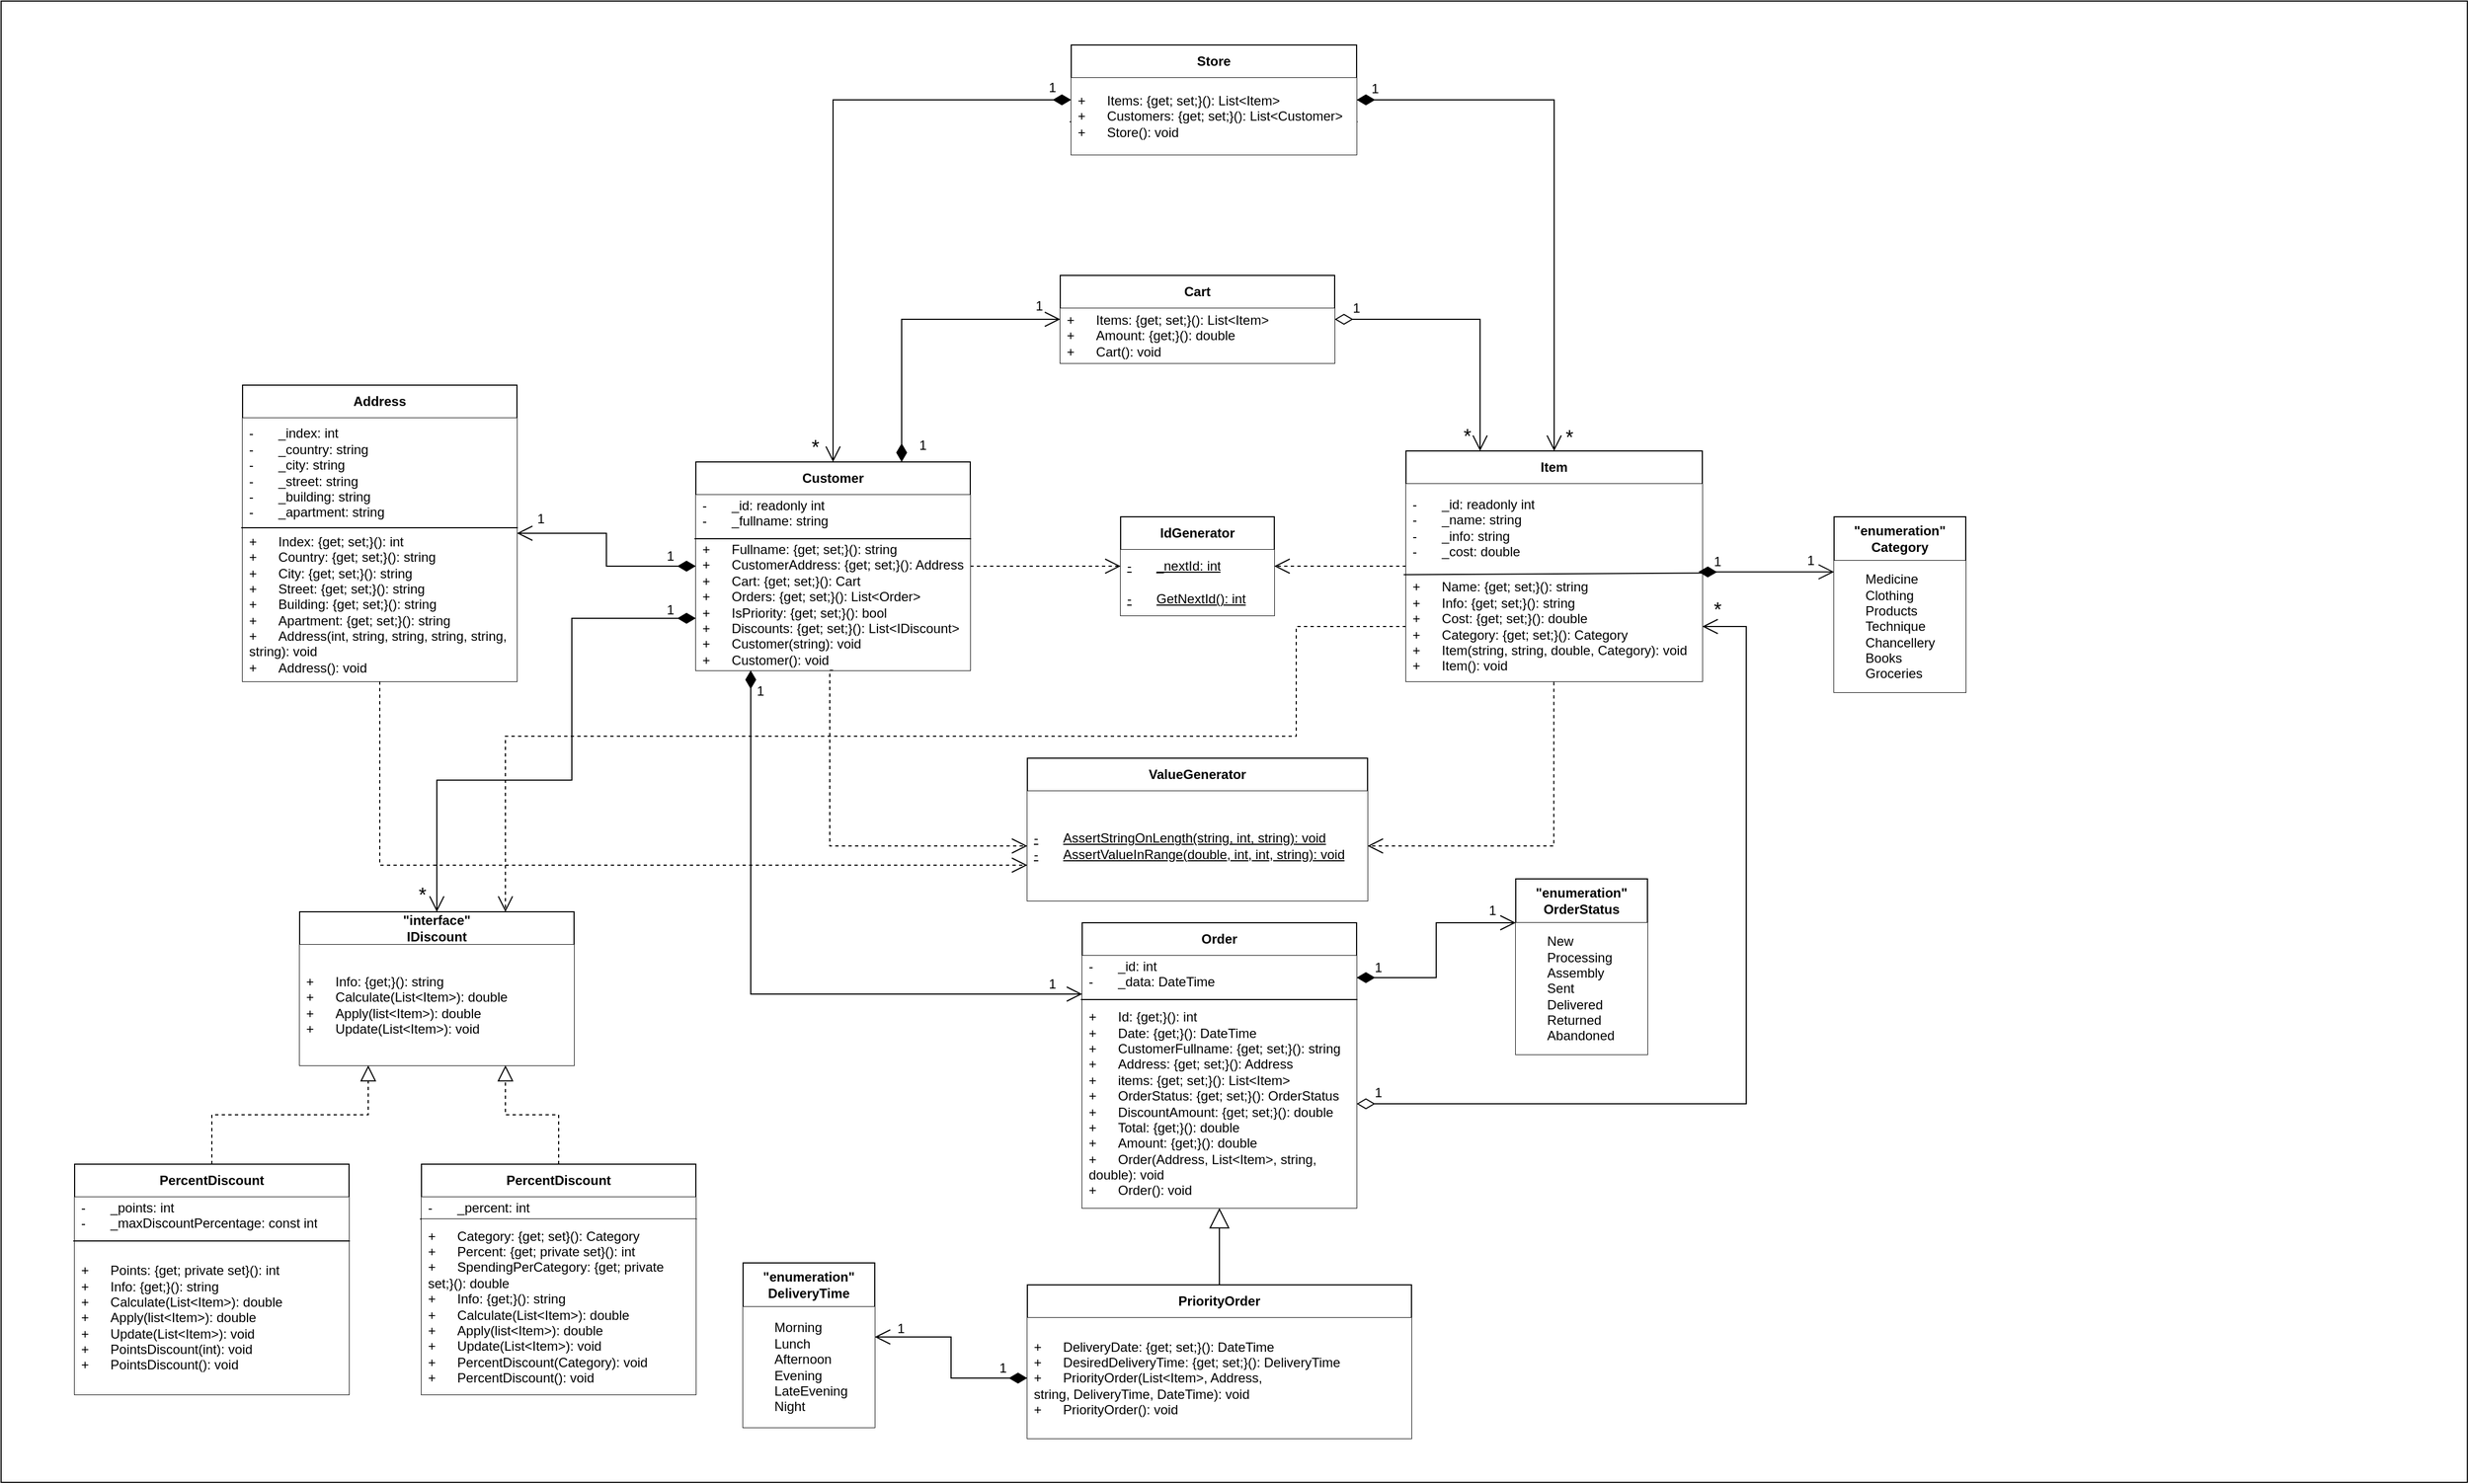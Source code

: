 <mxfile version="24.8.3">
  <diagram name="Страница — 1" id="o-_t8pJsE90R7URq08UV">
    <mxGraphModel dx="1877" dy="1699" grid="1" gridSize="10" guides="1" tooltips="1" connect="1" arrows="1" fold="1" page="1" pageScale="1" pageWidth="827" pageHeight="1169" math="0" shadow="0">
      <root>
        <mxCell id="0" />
        <mxCell id="1" parent="0" />
        <mxCell id="6YOJ4kojDpQFRinvcUPD-1" value="" style="rounded=0;whiteSpace=wrap;html=1;" parent="1" vertex="1">
          <mxGeometry x="-730" y="-290" width="2247" height="1350" as="geometry" />
        </mxCell>
        <mxCell id="3oPCn-MdB-oyABH3MXz9-6" value="&lt;span style=&quot;font-weight: 700;&quot;&gt;Item&lt;/span&gt;" style="swimlane;fontStyle=0;childLayout=stackLayout;horizontal=1;startSize=30;horizontalStack=0;resizeParent=1;resizeParentMax=0;resizeLast=0;collapsible=1;marginBottom=0;whiteSpace=wrap;html=1;" parent="1" vertex="1">
          <mxGeometry x="550" y="120" width="270" height="210" as="geometry">
            <mxRectangle x="510" y="190" width="70" height="30" as="alternateBounds" />
          </mxGeometry>
        </mxCell>
        <mxCell id="3oPCn-MdB-oyABH3MXz9-7" value="-&lt;span style=&quot;white-space: pre;&quot;&gt;&#x9;&lt;/span&gt;_id: readonly int&lt;div&gt;-&lt;span style=&quot;white-space: pre;&quot;&gt;&#x9;&lt;/span&gt;_name: string&lt;/div&gt;&lt;div&gt;-&lt;span style=&quot;white-space: pre;&quot;&gt;&#x9;&lt;/span&gt;_info: string&lt;/div&gt;&lt;div&gt;-&lt;span style=&quot;white-space: pre;&quot;&gt;&#x9;&lt;/span&gt;_cost: double&lt;/div&gt;" style="text;strokeColor=none;fillColor=#FFFFFF;align=left;verticalAlign=middle;spacingLeft=4;spacingRight=4;overflow=hidden;points=[[0,0.5],[1,0.5]];portConstraint=eastwest;rotatable=0;whiteSpace=wrap;html=1;" parent="3oPCn-MdB-oyABH3MXz9-6" vertex="1">
          <mxGeometry y="30" width="270" height="80" as="geometry" />
        </mxCell>
        <mxCell id="3oPCn-MdB-oyABH3MXz9-8" value="+&lt;span style=&quot;white-space: pre;&quot;&gt;&#x9;&lt;/span&gt;Name: {get; set;}(): string&lt;div&gt;+&lt;span style=&quot;white-space: pre;&quot;&gt;&#x9;&lt;/span&gt;Info: {get; set;}(): string&lt;br&gt;&lt;/div&gt;&lt;div&gt;+&lt;span style=&quot;white-space: pre;&quot;&gt;&#x9;&lt;/span&gt;Cost: {get; set;}(): double&lt;br&gt;&lt;/div&gt;&lt;div&gt;+&lt;span style=&quot;white-space: pre;&quot;&gt;&#x9;&lt;/span&gt;Category: {get; set;}(): Category&lt;/div&gt;&lt;div&gt;+&lt;span style=&quot;white-space: pre;&quot;&gt;&#x9;&lt;/span&gt;Item(string&lt;span style=&quot;background-color: initial;&quot;&gt;, string, double, Category): void&lt;/span&gt;&lt;/div&gt;&lt;div&gt;&lt;span style=&quot;background-color: initial;&quot;&gt;+&lt;span style=&quot;white-space: pre;&quot;&gt;&#x9;&lt;/span&gt;Item(): void&lt;/span&gt;&lt;/div&gt;" style="text;strokeColor=none;fillColor=#FFFFFF;align=left;verticalAlign=middle;spacingLeft=4;spacingRight=4;overflow=hidden;points=[[0,0.5],[1,0.5]];portConstraint=eastwest;rotatable=0;whiteSpace=wrap;html=1;" parent="3oPCn-MdB-oyABH3MXz9-6" vertex="1">
          <mxGeometry y="110" width="270" height="100" as="geometry" />
        </mxCell>
        <mxCell id="3oPCn-MdB-oyABH3MXz9-22" value="" style="endArrow=none;html=1;rounded=0;entryX=-0.008;entryY=0.028;entryDx=0;entryDy=0;entryPerimeter=0;exitX=1.002;exitY=0.012;exitDx=0;exitDy=0;exitPerimeter=0;" parent="3oPCn-MdB-oyABH3MXz9-6" source="3oPCn-MdB-oyABH3MXz9-8" target="3oPCn-MdB-oyABH3MXz9-8" edge="1">
          <mxGeometry width="50" height="50" relative="1" as="geometry">
            <mxPoint x="191" y="110" as="sourcePoint" />
            <mxPoint x="410" y="180" as="targetPoint" />
          </mxGeometry>
        </mxCell>
        <mxCell id="3oPCn-MdB-oyABH3MXz9-10" value="&lt;span style=&quot;font-weight: 700;&quot;&gt;Customer&lt;/span&gt;" style="swimlane;fontStyle=0;childLayout=stackLayout;horizontal=1;startSize=30;horizontalStack=0;resizeParent=1;resizeParentMax=0;resizeLast=0;collapsible=1;marginBottom=0;whiteSpace=wrap;html=1;" parent="1" vertex="1">
          <mxGeometry x="-97" y="130" width="250" height="190" as="geometry">
            <mxRectangle x="120" y="200" width="100" height="30" as="alternateBounds" />
          </mxGeometry>
        </mxCell>
        <mxCell id="3oPCn-MdB-oyABH3MXz9-11" value="-&lt;span style=&quot;white-space: pre;&quot;&gt;&#x9;&lt;/span&gt;_id: readonly int&lt;div&gt;-&lt;span style=&quot;white-space: pre;&quot;&gt;&#x9;&lt;/span&gt;_fullname: string&lt;/div&gt;&lt;div&gt;&lt;br&gt;&lt;/div&gt;" style="text;strokeColor=none;fillColor=#FFFFFF;align=left;verticalAlign=middle;spacingLeft=4;spacingRight=4;overflow=hidden;points=[[0,0.5],[1,0.5]];portConstraint=eastwest;rotatable=0;whiteSpace=wrap;html=1;" parent="3oPCn-MdB-oyABH3MXz9-10" vertex="1">
          <mxGeometry y="30" width="250" height="40" as="geometry" />
        </mxCell>
        <mxCell id="3oPCn-MdB-oyABH3MXz9-12" value="+&lt;span style=&quot;white-space: pre;&quot;&gt;&#x9;&lt;/span&gt;Fullname: {get; set;}(): string&lt;br&gt;&lt;div&gt;+&lt;span style=&quot;white-space: pre;&quot;&gt;&#x9;&lt;/span&gt;CustomerAddress: {get; set;}(): Address&lt;br&gt;&lt;/div&gt;&lt;div&gt;+&lt;span style=&quot;white-space: pre;&quot;&gt;&#x9;&lt;/span&gt;Cart: {get; set;}(): Cart&lt;br&gt;&lt;/div&gt;&lt;div&gt;+&lt;span style=&quot;white-space: pre;&quot;&gt;&#x9;&lt;/span&gt;Orders: {get; set;}(): List&amp;lt;Order&amp;gt;&lt;br&gt;&lt;/div&gt;&lt;div&gt;+&lt;span style=&quot;white-space: pre;&quot;&gt;&#x9;&lt;/span&gt;IsPriority: {get; set;}(): bool&lt;/div&gt;&lt;div&gt;+&lt;span style=&quot;white-space: pre;&quot;&gt;&#x9;&lt;/span&gt;Discounts: {get; set;}(): List&amp;lt;IDiscount&amp;gt;&lt;/div&gt;&lt;div&gt;+&lt;span style=&quot;white-space: pre;&quot;&gt;&#x9;&lt;/span&gt;&lt;span style=&quot;background-color: initial;&quot;&gt;Customer(string): void&lt;/span&gt;&lt;/div&gt;&lt;div&gt;&lt;span style=&quot;background-color: initial;&quot;&gt;+&lt;span style=&quot;white-space: pre;&quot;&gt;&#x9;&lt;/span&gt;&lt;/span&gt;&lt;span style=&quot;background-color: initial;&quot;&gt;Customer(): void&lt;/span&gt;&lt;/div&gt;" style="text;strokeColor=none;fillColor=#FFFFFF;align=left;verticalAlign=middle;spacingLeft=4;spacingRight=4;overflow=hidden;points=[[0,0.5],[1,0.5]];portConstraint=eastwest;rotatable=0;whiteSpace=wrap;html=1;" parent="3oPCn-MdB-oyABH3MXz9-10" vertex="1">
          <mxGeometry y="70" width="250" height="120" as="geometry" />
        </mxCell>
        <mxCell id="3oPCn-MdB-oyABH3MXz9-23" value="" style="endArrow=none;html=1;rounded=0;exitX=-0.005;exitY=1;exitDx=0;exitDy=0;exitPerimeter=0;entryX=1.003;entryY=1;entryDx=0;entryDy=0;entryPerimeter=0;" parent="3oPCn-MdB-oyABH3MXz9-10" source="3oPCn-MdB-oyABH3MXz9-11" target="3oPCn-MdB-oyABH3MXz9-11" edge="1">
          <mxGeometry width="50" height="50" relative="1" as="geometry">
            <mxPoint x="350" y="-20" as="sourcePoint" />
            <mxPoint x="400" y="-70" as="targetPoint" />
            <Array as="points" />
          </mxGeometry>
        </mxCell>
        <mxCell id="3oPCn-MdB-oyABH3MXz9-14" value="&lt;span style=&quot;font-weight: 700;&quot;&gt;IdGenerator&lt;/span&gt;" style="swimlane;fontStyle=0;childLayout=stackLayout;horizontal=1;startSize=30;horizontalStack=0;resizeParent=1;resizeParentMax=0;resizeLast=0;collapsible=1;marginBottom=0;whiteSpace=wrap;html=1;" parent="1" vertex="1">
          <mxGeometry x="290" y="180" width="140" height="90" as="geometry">
            <mxRectangle x="320" y="100" width="110" height="30" as="alternateBounds" />
          </mxGeometry>
        </mxCell>
        <mxCell id="3oPCn-MdB-oyABH3MXz9-15" value="&lt;u&gt;-&lt;span style=&quot;white-space: pre;&quot;&gt;&#x9;&lt;/span&gt;_nextId: int&lt;/u&gt;" style="text;strokeColor=none;fillColor=#FFFFFF;align=left;verticalAlign=middle;spacingLeft=4;spacingRight=4;overflow=hidden;points=[[0,0.5],[1,0.5]];portConstraint=eastwest;rotatable=0;whiteSpace=wrap;html=1;" parent="3oPCn-MdB-oyABH3MXz9-14" vertex="1">
          <mxGeometry y="30" width="140" height="30" as="geometry" />
        </mxCell>
        <mxCell id="3oPCn-MdB-oyABH3MXz9-16" value="&lt;u&gt;-&lt;span style=&quot;white-space: pre;&quot;&gt;&#x9;&lt;/span&gt;GetNextId(): int&lt;/u&gt;" style="text;strokeColor=none;fillColor=#FFFFFF;align=left;verticalAlign=middle;spacingLeft=4;spacingRight=4;overflow=hidden;points=[[0,0.5],[1,0.5]];portConstraint=eastwest;rotatable=0;whiteSpace=wrap;html=1;" parent="3oPCn-MdB-oyABH3MXz9-14" vertex="1">
          <mxGeometry y="60" width="140" height="30" as="geometry" />
        </mxCell>
        <mxCell id="3oPCn-MdB-oyABH3MXz9-18" value="&lt;span style=&quot;font-weight: 700;&quot;&gt;ValueGenerator&lt;/span&gt;" style="swimlane;fontStyle=0;childLayout=stackLayout;horizontal=1;startSize=30;horizontalStack=0;resizeParent=1;resizeParentMax=0;resizeLast=0;collapsible=1;marginBottom=0;whiteSpace=wrap;html=1;" parent="1" vertex="1">
          <mxGeometry x="205" y="400" width="310" height="130" as="geometry">
            <mxRectangle x="310" y="280" width="130" height="30" as="alternateBounds" />
          </mxGeometry>
        </mxCell>
        <mxCell id="3oPCn-MdB-oyABH3MXz9-19" value="&lt;u&gt;-&lt;span style=&quot;white-space: pre;&quot;&gt;&#x9;&lt;/span&gt;AssertStringOnLength(string, int, string): void&lt;/u&gt;&lt;div&gt;&lt;u&gt;-&lt;span style=&quot;white-space: pre;&quot;&gt;&#x9;&lt;/span&gt;&lt;span style=&quot;background-color: initial;&quot;&gt;AssertValueInRange(double, int, int, string): void&lt;/span&gt;&lt;/u&gt;&lt;/div&gt;" style="text;strokeColor=none;fillColor=#FFFFFF;align=left;verticalAlign=middle;spacingLeft=4;spacingRight=4;overflow=hidden;points=[[0,0.5],[1,0.5]];portConstraint=eastwest;rotatable=0;whiteSpace=wrap;html=1;" parent="3oPCn-MdB-oyABH3MXz9-18" vertex="1">
          <mxGeometry y="30" width="310" height="100" as="geometry" />
        </mxCell>
        <mxCell id="qxKyC7N6KKH4LjMp6xyQ-5" value="&lt;span style=&quot;font-weight: 700;&quot;&gt;Address&lt;/span&gt;" style="swimlane;fontStyle=0;childLayout=stackLayout;horizontal=1;startSize=30;horizontalStack=0;resizeParent=1;resizeParentMax=0;resizeLast=0;collapsible=1;marginBottom=0;whiteSpace=wrap;html=1;" parent="1" vertex="1">
          <mxGeometry x="-510" y="60" width="250" height="270" as="geometry">
            <mxRectangle x="120" y="200" width="100" height="30" as="alternateBounds" />
          </mxGeometry>
        </mxCell>
        <mxCell id="qxKyC7N6KKH4LjMp6xyQ-6" value="-&lt;span style=&quot;white-space: pre;&quot;&gt;&#x9;&lt;/span&gt;_index: int&lt;div&gt;-&lt;span style=&quot;white-space: pre;&quot;&gt;&#x9;&lt;/span&gt;_country: string&lt;/div&gt;&lt;div&gt;-&lt;span style=&quot;white-space: pre;&quot;&gt;&#x9;&lt;/span&gt;_city: string&lt;/div&gt;&lt;div&gt;&lt;div&gt;-&lt;span style=&quot;white-space: pre;&quot;&gt;&#x9;&lt;/span&gt;_street: string&lt;/div&gt;&lt;div&gt;-&lt;span style=&quot;white-space: pre;&quot;&gt;&#x9;&lt;/span&gt;_building: string&lt;/div&gt;&lt;/div&gt;&lt;div&gt;-&lt;span style=&quot;white-space: pre;&quot;&gt;&#x9;&lt;/span&gt;_apartment: string&lt;br&gt;&lt;/div&gt;" style="text;strokeColor=none;fillColor=#FFFFFF;align=left;verticalAlign=middle;spacingLeft=4;spacingRight=4;overflow=hidden;points=[[0,0.5],[1,0.5]];portConstraint=eastwest;rotatable=0;whiteSpace=wrap;html=1;" parent="qxKyC7N6KKH4LjMp6xyQ-5" vertex="1">
          <mxGeometry y="30" width="250" height="100" as="geometry" />
        </mxCell>
        <mxCell id="qxKyC7N6KKH4LjMp6xyQ-7" value="+&lt;span style=&quot;white-space: pre;&quot;&gt;&#x9;&lt;/span&gt;Index: {get; set;}(): int&lt;br&gt;&lt;div&gt;+&lt;span style=&quot;white-space: pre;&quot;&gt;&#x9;&lt;/span&gt;Country: {get; set;}(): string&lt;br&gt;&lt;/div&gt;&lt;div&gt;+&lt;span style=&quot;white-space: pre;&quot;&gt;&#x9;&lt;/span&gt;City: {get; set;}(): string&lt;br&gt;&lt;/div&gt;&lt;div&gt;+&lt;span style=&quot;white-space: pre;&quot;&gt;&#x9;&lt;/span&gt;Street: {get; set;}(): string&lt;br&gt;&lt;/div&gt;&lt;div&gt;+&lt;span style=&quot;white-space: pre;&quot;&gt;&#x9;&lt;/span&gt;Building: {get; set;}(): string&lt;br&gt;&lt;/div&gt;&lt;div&gt;+&lt;span style=&quot;white-space: pre;&quot;&gt;&#x9;&lt;/span&gt;Apartment: {get; set;}(): string&lt;br&gt;&lt;/div&gt;&lt;div&gt;+&lt;span style=&quot;white-space: pre;&quot;&gt;&#x9;&lt;/span&gt;&lt;span style=&quot;background-color: initial;&quot;&gt;Address(int, string, string, string, string, string): void&lt;/span&gt;&lt;/div&gt;&lt;div&gt;&lt;span style=&quot;background-color: initial;&quot;&gt;+&lt;span style=&quot;white-space: pre;&quot;&gt;&#x9;&lt;/span&gt;&lt;/span&gt;&lt;span style=&quot;background-color: initial;&quot;&gt;Address(): void&lt;/span&gt;&lt;/div&gt;" style="text;strokeColor=none;fillColor=#FFFFFF;align=left;verticalAlign=middle;spacingLeft=4;spacingRight=4;overflow=hidden;points=[[0,0.5],[1,0.5]];portConstraint=eastwest;rotatable=0;whiteSpace=wrap;html=1;" parent="qxKyC7N6KKH4LjMp6xyQ-5" vertex="1">
          <mxGeometry y="130" width="250" height="140" as="geometry" />
        </mxCell>
        <mxCell id="qxKyC7N6KKH4LjMp6xyQ-8" value="" style="endArrow=none;html=1;rounded=0;exitX=-0.005;exitY=1;exitDx=0;exitDy=0;exitPerimeter=0;entryX=1.003;entryY=1;entryDx=0;entryDy=0;entryPerimeter=0;" parent="qxKyC7N6KKH4LjMp6xyQ-5" source="qxKyC7N6KKH4LjMp6xyQ-6" target="qxKyC7N6KKH4LjMp6xyQ-6" edge="1">
          <mxGeometry width="50" height="50" relative="1" as="geometry">
            <mxPoint x="350" y="-20" as="sourcePoint" />
            <mxPoint x="400" y="-70" as="targetPoint" />
          </mxGeometry>
        </mxCell>
        <mxCell id="qxKyC7N6KKH4LjMp6xyQ-9" value="&lt;span style=&quot;font-weight: 700;&quot;&gt;Store&lt;/span&gt;" style="swimlane;fontStyle=0;childLayout=stackLayout;horizontal=1;startSize=30;horizontalStack=0;resizeParent=1;resizeParentMax=0;resizeLast=0;collapsible=1;marginBottom=0;whiteSpace=wrap;html=1;" parent="1" vertex="1">
          <mxGeometry x="245" y="-250" width="260" height="100" as="geometry">
            <mxRectangle x="120" y="200" width="100" height="30" as="alternateBounds" />
          </mxGeometry>
        </mxCell>
        <mxCell id="qxKyC7N6KKH4LjMp6xyQ-12" value="" style="endArrow=none;html=1;rounded=0;exitX=-0.005;exitY=1;exitDx=0;exitDy=0;exitPerimeter=0;entryX=1.003;entryY=1;entryDx=0;entryDy=0;entryPerimeter=0;" parent="qxKyC7N6KKH4LjMp6xyQ-9" edge="1">
          <mxGeometry width="50" height="50" relative="1" as="geometry">
            <mxPoint x="-1.3" y="70" as="sourcePoint" />
            <mxPoint x="260.78" y="70" as="targetPoint" />
          </mxGeometry>
        </mxCell>
        <mxCell id="qxKyC7N6KKH4LjMp6xyQ-11" value="+&lt;span style=&quot;white-space: pre;&quot;&gt;&#x9;&lt;/span&gt;Items: {get; set;}(): List&amp;lt;Item&amp;gt;&lt;br&gt;&lt;div&gt;+&lt;span style=&quot;white-space: pre;&quot;&gt;&#x9;&lt;/span&gt;Customers: {get; set;}(): List&amp;lt;Customer&amp;gt;&lt;/div&gt;&lt;div&gt;&lt;span style=&quot;background-color: initial;&quot;&gt;+&lt;span style=&quot;white-space: pre;&quot;&gt;&#x9;&lt;/span&gt;&lt;/span&gt;&lt;span style=&quot;background-color: initial;&quot;&gt;Store(): void&lt;/span&gt;&lt;/div&gt;" style="text;strokeColor=none;fillColor=#FFFFFF;align=left;verticalAlign=middle;spacingLeft=4;spacingRight=4;overflow=hidden;points=[[0,0.5],[1,0.5]];portConstraint=eastwest;rotatable=0;whiteSpace=wrap;html=1;" parent="qxKyC7N6KKH4LjMp6xyQ-9" vertex="1">
          <mxGeometry y="30" width="260" height="70" as="geometry" />
        </mxCell>
        <mxCell id="qxKyC7N6KKH4LjMp6xyQ-13" value="&quot;enumeration&quot;&lt;div&gt;Category&lt;/div&gt;" style="swimlane;whiteSpace=wrap;html=1;startSize=40;" parent="1" vertex="1">
          <mxGeometry x="940" y="180" width="120" height="160" as="geometry" />
        </mxCell>
        <mxCell id="qxKyC7N6KKH4LjMp6xyQ-14" value="&lt;div&gt;&lt;span style=&quot;white-space: pre;&quot;&gt;&#x9;&lt;/span&gt;Medicine&lt;/div&gt;&lt;div&gt;&lt;span style=&quot;white-space: pre;&quot;&gt;&#x9;&lt;/span&gt;Clothing&lt;/div&gt;&lt;div&gt;&lt;span style=&quot;white-space: pre;&quot;&gt;&#x9;&lt;/span&gt;Products&lt;/div&gt;&lt;div&gt;&lt;span style=&quot;white-space: pre;&quot;&gt;&#x9;&lt;/span&gt;Technique&lt;/div&gt;&lt;div&gt;&lt;span style=&quot;white-space: pre;&quot;&gt;&#x9;&lt;/span&gt;Chancellery&lt;/div&gt;&lt;div&gt;&lt;span style=&quot;white-space: pre;&quot;&gt;&#x9;&lt;/span&gt;Books&lt;/div&gt;&lt;div&gt;&lt;span style=&quot;white-space: pre;&quot;&gt;&#x9;&lt;/span&gt;Groceries&lt;/div&gt;" style="text;html=1;align=left;verticalAlign=middle;whiteSpace=wrap;rounded=0;fillColor=#FFFFFF;" parent="qxKyC7N6KKH4LjMp6xyQ-13" vertex="1">
          <mxGeometry y="40" width="120" height="120" as="geometry" />
        </mxCell>
        <mxCell id="qxKyC7N6KKH4LjMp6xyQ-15" value="" style="endArrow=open;html=1;endSize=12;startArrow=diamondThin;startSize=14;startFill=1;edgeStyle=orthogonalEdgeStyle;align=left;verticalAlign=bottom;rounded=0;exitX=0.987;exitY=1.002;exitDx=0;exitDy=0;exitPerimeter=0;" parent="1" edge="1">
          <mxGeometry x="-0.781" relative="1" as="geometry">
            <mxPoint x="816.49" y="230.16" as="sourcePoint" />
            <mxPoint x="940" y="230.2" as="targetPoint" />
            <Array as="points">
              <mxPoint x="820" y="230" />
              <mxPoint x="820" y="230" />
            </Array>
            <mxPoint as="offset" />
          </mxGeometry>
        </mxCell>
        <mxCell id="qxKyC7N6KKH4LjMp6xyQ-19" value="" style="endArrow=open;html=1;endSize=12;startArrow=diamondThin;startSize=14;startFill=1;edgeStyle=orthogonalEdgeStyle;align=left;verticalAlign=bottom;rounded=0;entryX=1;entryY=0.5;entryDx=0;entryDy=0;exitX=0;exitY=0.5;exitDx=0;exitDy=0;" parent="1" source="3oPCn-MdB-oyABH3MXz9-10" target="qxKyC7N6KKH4LjMp6xyQ-5" edge="1">
          <mxGeometry x="-0.789" relative="1" as="geometry">
            <mxPoint x="-60" y="250" as="sourcePoint" />
            <mxPoint x="-110" y="320" as="targetPoint" />
            <mxPoint as="offset" />
          </mxGeometry>
        </mxCell>
        <mxCell id="qxKyC7N6KKH4LjMp6xyQ-20" value="" style="endArrow=open;html=1;endSize=12;startArrow=diamondThin;startSize=14;startFill=1;edgeStyle=orthogonalEdgeStyle;align=left;verticalAlign=bottom;rounded=0;entryX=0.5;entryY=0;entryDx=0;entryDy=0;exitX=1;exitY=0.5;exitDx=0;exitDy=0;" parent="1" source="qxKyC7N6KKH4LjMp6xyQ-9" target="3oPCn-MdB-oyABH3MXz9-6" edge="1">
          <mxGeometry x="-0.887" relative="1" as="geometry">
            <mxPoint x="330" y="120" as="sourcePoint" />
            <mxPoint x="490" y="120" as="targetPoint" />
            <mxPoint as="offset" />
          </mxGeometry>
        </mxCell>
        <mxCell id="qxKyC7N6KKH4LjMp6xyQ-21" value="" style="endArrow=open;html=1;endSize=12;startArrow=diamondThin;startSize=14;startFill=1;edgeStyle=orthogonalEdgeStyle;align=left;verticalAlign=bottom;rounded=0;exitX=0;exitY=0.5;exitDx=0;exitDy=0;entryX=0.5;entryY=0;entryDx=0;entryDy=0;" parent="1" source="qxKyC7N6KKH4LjMp6xyQ-9" target="3oPCn-MdB-oyABH3MXz9-10" edge="1">
          <mxGeometry x="-0.865" relative="1" as="geometry">
            <mxPoint x="330" y="120" as="sourcePoint" />
            <mxPoint x="490" y="120" as="targetPoint" />
            <mxPoint as="offset" />
          </mxGeometry>
        </mxCell>
        <mxCell id="sCDpq5XGALguKgtpFbH_-1" value="&lt;span style=&quot;font-weight: 700;&quot;&gt;Cart&lt;/span&gt;" style="swimlane;fontStyle=0;childLayout=stackLayout;horizontal=1;startSize=30;horizontalStack=0;resizeParent=1;resizeParentMax=0;resizeLast=0;collapsible=1;marginBottom=0;whiteSpace=wrap;html=1;" parent="1" vertex="1">
          <mxGeometry x="235" y="-40" width="250" height="80" as="geometry">
            <mxRectangle x="120" y="200" width="100" height="30" as="alternateBounds" />
          </mxGeometry>
        </mxCell>
        <mxCell id="sCDpq5XGALguKgtpFbH_-3" value="+&lt;span style=&quot;white-space: pre;&quot;&gt;&#x9;&lt;/span&gt;Items: {get; set;}(): List&amp;lt;Item&amp;gt;&lt;br&gt;&lt;div&gt;+&lt;span style=&quot;white-space: pre;&quot;&gt;&#x9;&lt;/span&gt;Amount: {get;}(): double&lt;/div&gt;&lt;div&gt;&lt;span style=&quot;background-color: initial;&quot;&gt;+&lt;span style=&quot;white-space: pre;&quot;&gt;&#x9;&lt;/span&gt;&lt;/span&gt;&lt;span style=&quot;background-color: initial;&quot;&gt;Cart(): void&lt;/span&gt;&lt;/div&gt;" style="text;strokeColor=none;fillColor=#FFFFFF;align=left;verticalAlign=middle;spacingLeft=4;spacingRight=4;overflow=hidden;points=[[0,0.5],[1,0.5]];portConstraint=eastwest;rotatable=0;whiteSpace=wrap;html=1;" parent="sCDpq5XGALguKgtpFbH_-1" vertex="1">
          <mxGeometry y="30" width="250" height="50" as="geometry" />
        </mxCell>
        <mxCell id="sCDpq5XGALguKgtpFbH_-5" value="&lt;span style=&quot;font-weight: 700;&quot;&gt;Order&lt;/span&gt;" style="swimlane;fontStyle=0;childLayout=stackLayout;horizontal=1;startSize=30;horizontalStack=0;resizeParent=1;resizeParentMax=0;resizeLast=0;collapsible=1;marginBottom=0;whiteSpace=wrap;html=1;" parent="1" vertex="1">
          <mxGeometry x="255" y="550" width="250" height="260" as="geometry">
            <mxRectangle x="120" y="200" width="100" height="30" as="alternateBounds" />
          </mxGeometry>
        </mxCell>
        <mxCell id="sCDpq5XGALguKgtpFbH_-6" value="-&lt;span style=&quot;white-space: pre;&quot;&gt;&#x9;&lt;/span&gt;_id: int&lt;div&gt;-&lt;span style=&quot;white-space: pre;&quot;&gt;&#x9;&lt;/span&gt;_data: DateTime&lt;/div&gt;&lt;div&gt;&lt;div&gt;&lt;br&gt;&lt;/div&gt;&lt;/div&gt;" style="text;strokeColor=none;fillColor=#FFFFFF;align=left;verticalAlign=middle;spacingLeft=4;spacingRight=4;overflow=hidden;points=[[0,0.5],[1,0.5]];portConstraint=eastwest;rotatable=0;whiteSpace=wrap;html=1;" parent="sCDpq5XGALguKgtpFbH_-5" vertex="1">
          <mxGeometry y="30" width="250" height="40" as="geometry" />
        </mxCell>
        <mxCell id="sCDpq5XGALguKgtpFbH_-7" value="+&lt;span style=&quot;white-space: pre;&quot;&gt;&#x9;&lt;/span&gt;Id: {get;}(): int&lt;br&gt;&lt;div&gt;+&lt;span style=&quot;white-space: pre;&quot;&gt;&#x9;&lt;/span&gt;Date: {get;}(): DateTime&lt;br&gt;&lt;/div&gt;&lt;div&gt;+&lt;span style=&quot;white-space: pre;&quot;&gt;&#x9;&lt;/span&gt;CustomerFullname: {get; set;}(): string&lt;br&gt;&lt;/div&gt;&lt;div&gt;+&lt;span style=&quot;white-space: pre;&quot;&gt;&#x9;&lt;/span&gt;Address: {get; set;}(): Address&lt;br&gt;&lt;/div&gt;&lt;div&gt;+&lt;span style=&quot;white-space: pre;&quot;&gt;&#x9;&lt;/span&gt;items: {get; set;}(): List&amp;lt;Item&amp;gt;&lt;br&gt;&lt;/div&gt;&lt;div&gt;+&lt;span style=&quot;white-space: pre;&quot;&gt;&#x9;&lt;/span&gt;OrderStatus: {get; set;}(): OrderStatus&lt;br&gt;&lt;/div&gt;&lt;div&gt;+&lt;span style=&quot;white-space: pre;&quot;&gt;&#x9;&lt;/span&gt;DiscountAmount: {get; set;}(): double&lt;/div&gt;&lt;div&gt;+&lt;span style=&quot;white-space: pre;&quot;&gt;&#x9;&lt;/span&gt;Total: {get;}(): double&lt;/div&gt;&lt;div&gt;+&lt;span style=&quot;white-space: pre;&quot;&gt;&#x9;&lt;/span&gt;Amount: {get;}(): double&lt;br&gt;&lt;/div&gt;&lt;div&gt;+&lt;span style=&quot;white-space: pre;&quot;&gt;&#x9;&lt;/span&gt;&lt;span style=&quot;background-color: initial;&quot;&gt;Order(Address, List&amp;lt;Item&amp;gt;, string, double): void&lt;/span&gt;&lt;/div&gt;&lt;div&gt;&lt;span style=&quot;background-color: initial;&quot;&gt;+&lt;span style=&quot;white-space: pre;&quot;&gt;&#x9;&lt;/span&gt;&lt;/span&gt;&lt;span style=&quot;background-color: initial;&quot;&gt;Order(): void&lt;/span&gt;&lt;/div&gt;" style="text;strokeColor=none;fillColor=#FFFFFF;align=left;verticalAlign=middle;spacingLeft=4;spacingRight=4;overflow=hidden;points=[[0,0.5],[1,0.5]];portConstraint=eastwest;rotatable=0;whiteSpace=wrap;html=1;" parent="sCDpq5XGALguKgtpFbH_-5" vertex="1">
          <mxGeometry y="70" width="250" height="190" as="geometry" />
        </mxCell>
        <mxCell id="sCDpq5XGALguKgtpFbH_-8" value="" style="endArrow=none;html=1;rounded=0;exitX=-0.005;exitY=1;exitDx=0;exitDy=0;exitPerimeter=0;entryX=1.003;entryY=1;entryDx=0;entryDy=0;entryPerimeter=0;" parent="sCDpq5XGALguKgtpFbH_-5" source="sCDpq5XGALguKgtpFbH_-6" target="sCDpq5XGALguKgtpFbH_-6" edge="1">
          <mxGeometry width="50" height="50" relative="1" as="geometry">
            <mxPoint x="350" y="-20" as="sourcePoint" />
            <mxPoint x="400" y="-70" as="targetPoint" />
          </mxGeometry>
        </mxCell>
        <mxCell id="sCDpq5XGALguKgtpFbH_-13" value="&quot;enumeration&quot;&lt;div&gt;OrderStatus&lt;/div&gt;" style="swimlane;whiteSpace=wrap;html=1;startSize=40;" parent="1" vertex="1">
          <mxGeometry x="650" y="510" width="120" height="160" as="geometry" />
        </mxCell>
        <mxCell id="sCDpq5XGALguKgtpFbH_-14" value="&lt;div&gt;&lt;span style=&quot;white-space: pre;&quot;&gt;&#x9;&lt;/span&gt;New&lt;/div&gt;&lt;div&gt;&lt;span style=&quot;white-space: pre;&quot;&gt;&#x9;&lt;/span&gt;Processing&lt;/div&gt;&lt;div&gt;&lt;span style=&quot;white-space: pre;&quot;&gt;&#x9;&lt;/span&gt;Assembly&lt;/div&gt;&lt;div&gt;&lt;span style=&quot;white-space: pre;&quot;&gt;&#x9;&lt;/span&gt;Sent&lt;/div&gt;&lt;div&gt;&lt;span style=&quot;white-space: pre;&quot;&gt;&#x9;&lt;/span&gt;Delivered&lt;/div&gt;&lt;div&gt;&lt;span style=&quot;white-space: pre;&quot;&gt;&#x9;&lt;/span&gt;Returned&lt;/div&gt;&lt;div&gt;&lt;span style=&quot;white-space: pre;&quot;&gt;&#x9;&lt;/span&gt;Abandoned&lt;/div&gt;" style="text;html=1;align=left;verticalAlign=middle;whiteSpace=wrap;rounded=0;fillColor=#FFFFFF;" parent="sCDpq5XGALguKgtpFbH_-13" vertex="1">
          <mxGeometry y="40" width="120" height="120" as="geometry" />
        </mxCell>
        <mxCell id="sCDpq5XGALguKgtpFbH_-15" value="" style="endArrow=open;html=1;endSize=12;startArrow=diamondThin;startSize=14;startFill=1;edgeStyle=orthogonalEdgeStyle;align=left;verticalAlign=bottom;rounded=0;entryX=0;entryY=0.25;entryDx=0;entryDy=0;exitX=1;exitY=0.5;exitDx=0;exitDy=0;" parent="1" source="sCDpq5XGALguKgtpFbH_-6" target="sCDpq5XGALguKgtpFbH_-13" edge="1">
          <mxGeometry x="-1" y="3" relative="1" as="geometry">
            <mxPoint x="-230" y="470" as="sourcePoint" />
            <mxPoint x="30" y="440" as="targetPoint" />
          </mxGeometry>
        </mxCell>
        <mxCell id="sCDpq5XGALguKgtpFbH_-16" value="" style="endArrow=open;html=1;endSize=12;startArrow=diamondThin;startSize=14;startFill=0;edgeStyle=orthogonalEdgeStyle;align=left;verticalAlign=bottom;rounded=0;entryX=1;entryY=0.5;entryDx=0;entryDy=0;exitX=1;exitY=0.5;exitDx=0;exitDy=0;" parent="1" source="sCDpq5XGALguKgtpFbH_-7" target="3oPCn-MdB-oyABH3MXz9-8" edge="1">
          <mxGeometry x="-1" y="3" relative="1" as="geometry">
            <mxPoint x="340" y="440" as="sourcePoint" />
            <mxPoint x="500" y="440" as="targetPoint" />
            <Array as="points">
              <mxPoint x="860" y="715" />
              <mxPoint x="860" y="280" />
            </Array>
          </mxGeometry>
        </mxCell>
        <mxCell id="sCDpq5XGALguKgtpFbH_-17" value="" style="endArrow=open;html=1;endSize=12;startArrow=diamondThin;startSize=14;startFill=1;edgeStyle=orthogonalEdgeStyle;align=left;verticalAlign=bottom;rounded=0;entryX=0;entryY=0.5;entryDx=0;entryDy=0;exitX=0.75;exitY=0;exitDx=0;exitDy=0;" parent="1" source="3oPCn-MdB-oyABH3MXz9-10" target="sCDpq5XGALguKgtpFbH_-1" edge="1">
          <mxGeometry x="-0.854" y="-3" relative="1" as="geometry">
            <mxPoint x="110" y="140" as="sourcePoint" />
            <mxPoint x="270" y="140" as="targetPoint" />
            <mxPoint as="offset" />
          </mxGeometry>
        </mxCell>
        <mxCell id="sCDpq5XGALguKgtpFbH_-18" value="" style="endArrow=open;html=1;endSize=12;startArrow=diamondThin;startSize=14;startFill=1;edgeStyle=orthogonalEdgeStyle;align=left;verticalAlign=bottom;rounded=0;exitX=0.2;exitY=1;exitDx=0;exitDy=0;exitPerimeter=0;entryX=0;entryY=0.25;entryDx=0;entryDy=0;" parent="1" source="3oPCn-MdB-oyABH3MXz9-12" target="sCDpq5XGALguKgtpFbH_-5" edge="1">
          <mxGeometry x="-0.927" y="10" relative="1" as="geometry">
            <mxPoint x="110" y="540" as="sourcePoint" />
            <mxPoint x="270" y="540" as="targetPoint" />
            <mxPoint as="offset" />
          </mxGeometry>
        </mxCell>
        <mxCell id="sCDpq5XGALguKgtpFbH_-19" value="" style="endArrow=open;html=1;endSize=12;startArrow=diamondThin;startSize=14;startFill=0;edgeStyle=orthogonalEdgeStyle;align=left;verticalAlign=bottom;rounded=0;exitX=1;exitY=0.5;exitDx=0;exitDy=0;entryX=0.25;entryY=0;entryDx=0;entryDy=0;" parent="1" source="sCDpq5XGALguKgtpFbH_-1" target="3oPCn-MdB-oyABH3MXz9-6" edge="1">
          <mxGeometry x="-1" y="3" relative="1" as="geometry">
            <mxPoint x="460" y="140" as="sourcePoint" />
            <mxPoint x="620" y="120" as="targetPoint" />
          </mxGeometry>
        </mxCell>
        <mxCell id="U4lXwwO2Gz3asMM8r3gg-1" value="" style="endArrow=open;endSize=12;dashed=1;html=1;rounded=0;exitX=0;exitY=0.5;exitDx=0;exitDy=0;entryX=1;entryY=0.5;entryDx=0;entryDy=0;" parent="1" source="3oPCn-MdB-oyABH3MXz9-6" target="3oPCn-MdB-oyABH3MXz9-15" edge="1">
          <mxGeometry width="160" relative="1" as="geometry">
            <mxPoint x="340" y="250" as="sourcePoint" />
            <mxPoint x="500" y="250" as="targetPoint" />
          </mxGeometry>
        </mxCell>
        <mxCell id="U4lXwwO2Gz3asMM8r3gg-2" value="" style="endArrow=open;endSize=12;dashed=1;html=1;rounded=0;entryX=0;entryY=0.5;entryDx=0;entryDy=0;exitX=1;exitY=0.5;exitDx=0;exitDy=0;" parent="1" source="3oPCn-MdB-oyABH3MXz9-10" target="3oPCn-MdB-oyABH3MXz9-15" edge="1">
          <mxGeometry width="160" relative="1" as="geometry">
            <mxPoint x="340" y="250" as="sourcePoint" />
            <mxPoint x="500" y="250" as="targetPoint" />
          </mxGeometry>
        </mxCell>
        <mxCell id="3oPCn-MdB-oyABH3MXz9-38" value="" style="endArrow=open;endSize=12;dashed=1;html=1;rounded=0;entryX=1;entryY=0.5;entryDx=0;entryDy=0;exitX=0.499;exitY=1.006;exitDx=0;exitDy=0;edgeStyle=orthogonalEdgeStyle;exitPerimeter=0;" parent="1" source="3oPCn-MdB-oyABH3MXz9-8" target="3oPCn-MdB-oyABH3MXz9-19" edge="1">
          <mxGeometry width="160" relative="1" as="geometry">
            <mxPoint x="340" y="270" as="sourcePoint" />
            <mxPoint x="500" y="270" as="targetPoint" />
          </mxGeometry>
        </mxCell>
        <mxCell id="3oPCn-MdB-oyABH3MXz9-37" value="" style="endArrow=open;endSize=12;dashed=1;html=1;rounded=0;exitX=0.5;exitY=1;exitDx=0;exitDy=0;edgeStyle=orthogonalEdgeStyle;entryX=0;entryY=0.5;entryDx=0;entryDy=0;" parent="1" source="3oPCn-MdB-oyABH3MXz9-10" target="3oPCn-MdB-oyABH3MXz9-19" edge="1">
          <mxGeometry width="160" relative="1" as="geometry">
            <mxPoint x="340" y="270" as="sourcePoint" />
            <mxPoint x="180" y="480" as="targetPoint" />
            <Array as="points">
              <mxPoint x="25" y="480" />
            </Array>
          </mxGeometry>
        </mxCell>
        <mxCell id="BVP456oVYyBE01FL_EXc-2" value="&lt;div&gt;&lt;br&gt;&lt;/div&gt;&lt;div&gt;&lt;br&gt;&lt;/div&gt;" style="endArrow=open;endSize=12;dashed=1;html=1;rounded=0;exitX=0.5;exitY=1;exitDx=0;exitDy=0;entryX=0;entryY=0.75;entryDx=0;entryDy=0;edgeStyle=orthogonalEdgeStyle;" parent="1" source="qxKyC7N6KKH4LjMp6xyQ-5" target="3oPCn-MdB-oyABH3MXz9-18" edge="1">
          <mxGeometry width="160" relative="1" as="geometry">
            <mxPoint x="-340" y="584" as="sourcePoint" />
            <mxPoint x="-180" y="584" as="targetPoint" />
          </mxGeometry>
        </mxCell>
        <mxCell id="BVP456oVYyBE01FL_EXc-3" value="1" style="text;html=1;align=center;verticalAlign=middle;whiteSpace=wrap;rounded=0;" parent="1" vertex="1">
          <mxGeometry x="-268" y="167" width="60" height="30" as="geometry" />
        </mxCell>
        <mxCell id="BVP456oVYyBE01FL_EXc-5" value="1" style="text;html=1;align=center;verticalAlign=middle;whiteSpace=wrap;rounded=0;" parent="1" vertex="1">
          <mxGeometry x="198" y="591" width="60" height="30" as="geometry" />
        </mxCell>
        <mxCell id="BVP456oVYyBE01FL_EXc-6" value="&lt;font style=&quot;font-size: 18px;&quot;&gt;*&lt;/font&gt;" style="text;html=1;align=center;verticalAlign=middle;whiteSpace=wrap;rounded=0;" parent="1" vertex="1">
          <mxGeometry x="804" y="250" width="60" height="30" as="geometry" />
        </mxCell>
        <mxCell id="BVP456oVYyBE01FL_EXc-7" value="1" style="text;html=1;align=center;verticalAlign=middle;whiteSpace=wrap;rounded=0;" parent="1" vertex="1">
          <mxGeometry x="599" y="524" width="60" height="30" as="geometry" />
        </mxCell>
        <mxCell id="BVP456oVYyBE01FL_EXc-9" value="1" style="text;html=1;align=center;verticalAlign=middle;whiteSpace=wrap;rounded=0;" parent="1" vertex="1">
          <mxGeometry x="889" y="205" width="60" height="30" as="geometry" />
        </mxCell>
        <mxCell id="BVP456oVYyBE01FL_EXc-10" value="1" style="text;html=1;align=center;verticalAlign=middle;whiteSpace=wrap;rounded=0;" parent="1" vertex="1">
          <mxGeometry x="186" y="-27" width="60" height="30" as="geometry" />
        </mxCell>
        <mxCell id="BVP456oVYyBE01FL_EXc-11" value="&lt;font style=&quot;font-size: 18px;&quot;&gt;*&lt;/font&gt;" style="text;html=1;align=center;verticalAlign=middle;whiteSpace=wrap;rounded=0;" parent="1" vertex="1">
          <mxGeometry x="576" y="92" width="60" height="30" as="geometry" />
        </mxCell>
        <mxCell id="BVP456oVYyBE01FL_EXc-12" value="&lt;font style=&quot;font-size: 18px;&quot;&gt;*&lt;/font&gt;" style="text;html=1;align=center;verticalAlign=middle;whiteSpace=wrap;rounded=0;" parent="1" vertex="1">
          <mxGeometry x="669" y="93" width="60" height="30" as="geometry" />
        </mxCell>
        <mxCell id="BVP456oVYyBE01FL_EXc-13" value="&lt;font style=&quot;font-size: 18px;&quot;&gt;*&lt;/font&gt;" style="text;html=1;align=center;verticalAlign=middle;whiteSpace=wrap;rounded=0;" parent="1" vertex="1">
          <mxGeometry x="-18" y="102" width="60" height="30" as="geometry" />
        </mxCell>
        <mxCell id="BVP456oVYyBE01FL_EXc-14" value="&lt;b&gt;PriorityOrder&lt;/b&gt;" style="swimlane;fontStyle=0;childLayout=stackLayout;horizontal=1;startSize=30;horizontalStack=0;resizeParent=1;resizeParentMax=0;resizeLast=0;collapsible=1;marginBottom=0;whiteSpace=wrap;html=1;" parent="1" vertex="1">
          <mxGeometry x="205" y="880" width="350" height="140" as="geometry">
            <mxRectangle x="120" y="200" width="100" height="30" as="alternateBounds" />
          </mxGeometry>
        </mxCell>
        <mxCell id="BVP456oVYyBE01FL_EXc-15" value="+&lt;span style=&quot;white-space: pre;&quot;&gt;&#x9;&lt;/span&gt;DeliveryDate: {get; set;}(): DateTime&lt;br&gt;&lt;div&gt;+&lt;span style=&quot;white-space: pre;&quot;&gt;&#x9;&lt;/span&gt;DesiredDeliveryTime: {get; set;}():&amp;nbsp;DeliveryTime&lt;/div&gt;&lt;div&gt;&lt;span style=&quot;background-color: initial;&quot;&gt;+&lt;span style=&quot;white-space: pre;&quot;&gt;&#x9;&lt;/span&gt;&lt;/span&gt;PriorityOrder&lt;span style=&quot;background-color: initial;&quot;&gt;(List&amp;lt;Item&amp;gt;, Address, string,&amp;nbsp;&lt;/span&gt;&lt;span style=&quot;background-color: initial;&quot;&gt;DeliveryTime,&amp;nbsp;&lt;/span&gt;&lt;span style=&quot;background-color: initial;&quot;&gt;DateTime&lt;/span&gt;&lt;span style=&quot;background-color: initial;&quot;&gt;): void&lt;/span&gt;&lt;/div&gt;&lt;div&gt;&lt;span style=&quot;background-color: initial;&quot;&gt;+&lt;span style=&quot;white-space: pre;&quot;&gt;&#x9;&lt;/span&gt;&lt;/span&gt;PriorityOrder&lt;span style=&quot;background-color: initial;&quot;&gt;(): void&lt;/span&gt;&lt;span style=&quot;background-color: initial;&quot;&gt;&lt;/span&gt;&lt;/div&gt;" style="text;strokeColor=none;fillColor=#FFFFFF;align=left;verticalAlign=middle;spacingLeft=4;spacingRight=4;overflow=hidden;points=[[0,0.5],[1,0.5]];portConstraint=eastwest;rotatable=0;whiteSpace=wrap;html=1;" parent="BVP456oVYyBE01FL_EXc-14" vertex="1">
          <mxGeometry y="30" width="350" height="110" as="geometry" />
        </mxCell>
        <mxCell id="BVP456oVYyBE01FL_EXc-16" value="&quot;enumeration&quot;&lt;div&gt;DeliveryTime&lt;/div&gt;" style="swimlane;whiteSpace=wrap;html=1;startSize=40;" parent="1" vertex="1">
          <mxGeometry x="-54" y="860" width="120" height="150" as="geometry" />
        </mxCell>
        <mxCell id="BVP456oVYyBE01FL_EXc-17" value="&lt;div&gt;&lt;span style=&quot;white-space: pre;&quot;&gt;&#x9;&lt;/span&gt;Morning&lt;/div&gt;&lt;div&gt;&lt;span style=&quot;white-space: pre;&quot;&gt;&#x9;&lt;/span&gt;Lunch&lt;/div&gt;&lt;div&gt;&lt;span style=&quot;white-space: pre;&quot;&gt;&#x9;&lt;/span&gt;Afternoon&lt;/div&gt;&lt;div&gt;&lt;span style=&quot;white-space: pre;&quot;&gt;&#x9;&lt;/span&gt;Evening&lt;/div&gt;&lt;div&gt;&lt;span style=&quot;white-space: pre;&quot;&gt;&#x9;&lt;/span&gt;LateEvening&lt;/div&gt;&lt;div&gt;&lt;span style=&quot;white-space: pre;&quot;&gt;&#x9;&lt;/span&gt;Night&lt;/div&gt;" style="text;html=1;align=left;verticalAlign=middle;whiteSpace=wrap;rounded=0;fillColor=#FFFFFF;" parent="BVP456oVYyBE01FL_EXc-16" vertex="1">
          <mxGeometry y="40" width="120" height="110" as="geometry" />
        </mxCell>
        <mxCell id="BVP456oVYyBE01FL_EXc-18" value="&lt;div&gt;&lt;br&gt;&lt;/div&gt;&lt;div&gt;&lt;br&gt;&lt;/div&gt;" style="endArrow=block;endSize=16;endFill=0;html=1;rounded=0;entryX=0.5;entryY=1;entryDx=0;entryDy=0;exitX=0.5;exitY=0;exitDx=0;exitDy=0;" parent="1" source="BVP456oVYyBE01FL_EXc-14" target="sCDpq5XGALguKgtpFbH_-5" edge="1">
          <mxGeometry width="160" relative="1" as="geometry">
            <mxPoint x="30" y="840" as="sourcePoint" />
            <mxPoint x="190" y="840" as="targetPoint" />
          </mxGeometry>
        </mxCell>
        <mxCell id="BVP456oVYyBE01FL_EXc-19" value="" style="endArrow=open;html=1;endSize=12;startArrow=diamondThin;startSize=14;startFill=1;edgeStyle=orthogonalEdgeStyle;align=left;verticalAlign=bottom;rounded=0;entryX=1;entryY=0.25;entryDx=0;entryDy=0;exitX=0;exitY=0.5;exitDx=0;exitDy=0;" parent="1" edge="1" target="BVP456oVYyBE01FL_EXc-17" source="BVP456oVYyBE01FL_EXc-15">
          <mxGeometry x="-0.714" relative="1" as="geometry">
            <mxPoint x="170" y="938" as="sourcePoint" />
            <mxPoint x="101" y="937" as="targetPoint" />
            <mxPoint as="offset" />
          </mxGeometry>
        </mxCell>
        <mxCell id="BVP456oVYyBE01FL_EXc-20" value="1" style="text;html=1;align=center;verticalAlign=middle;whiteSpace=wrap;rounded=0;" parent="1" vertex="1">
          <mxGeometry x="60" y="905" width="60" height="30" as="geometry" />
        </mxCell>
        <mxCell id="BVP456oVYyBE01FL_EXc-21" value="1" style="text;html=1;align=center;verticalAlign=middle;whiteSpace=wrap;rounded=0;" parent="1" vertex="1">
          <mxGeometry x="153" y="941" width="60" height="30" as="geometry" />
        </mxCell>
        <mxCell id="BVP456oVYyBE01FL_EXc-25" value="1" style="text;html=1;align=center;verticalAlign=middle;whiteSpace=wrap;rounded=0;" parent="1" vertex="1">
          <mxGeometry x="-150" y="201" width="60" height="30" as="geometry" />
        </mxCell>
        <mxCell id="BVP456oVYyBE01FL_EXc-26" value="1" style="text;html=1;align=center;verticalAlign=middle;whiteSpace=wrap;rounded=0;" parent="1" vertex="1">
          <mxGeometry x="80" y="100" width="60" height="30" as="geometry" />
        </mxCell>
        <mxCell id="BVP456oVYyBE01FL_EXc-27" value="1" style="text;html=1;align=center;verticalAlign=middle;whiteSpace=wrap;rounded=0;" parent="1" vertex="1">
          <mxGeometry x="198" y="-226" width="60" height="30" as="geometry" />
        </mxCell>
        <mxCell id="BVP456oVYyBE01FL_EXc-28" value="1" style="text;html=1;align=center;verticalAlign=middle;whiteSpace=wrap;rounded=0;" parent="1" vertex="1">
          <mxGeometry x="492" y="-225" width="60" height="30" as="geometry" />
        </mxCell>
        <mxCell id="BVP456oVYyBE01FL_EXc-29" value="1" style="text;html=1;align=center;verticalAlign=middle;whiteSpace=wrap;rounded=0;" parent="1" vertex="1">
          <mxGeometry x="475" y="-25" width="60" height="30" as="geometry" />
        </mxCell>
        <mxCell id="BVP456oVYyBE01FL_EXc-31" value="1" style="text;html=1;align=center;verticalAlign=middle;whiteSpace=wrap;rounded=0;" parent="1" vertex="1">
          <mxGeometry x="804" y="206" width="60" height="30" as="geometry" />
        </mxCell>
        <mxCell id="BVP456oVYyBE01FL_EXc-32" value="1" style="text;html=1;align=center;verticalAlign=middle;whiteSpace=wrap;rounded=0;" parent="1" vertex="1">
          <mxGeometry x="495" y="576" width="60" height="30" as="geometry" />
        </mxCell>
        <mxCell id="BVP456oVYyBE01FL_EXc-33" value="1" style="text;html=1;align=center;verticalAlign=middle;whiteSpace=wrap;rounded=0;" parent="1" vertex="1">
          <mxGeometry x="495" y="690" width="60" height="30" as="geometry" />
        </mxCell>
        <mxCell id="BVP456oVYyBE01FL_EXc-34" value="1" style="text;html=1;align=center;verticalAlign=middle;whiteSpace=wrap;rounded=0;" parent="1" vertex="1">
          <mxGeometry x="-68" y="324" width="60" height="30" as="geometry" />
        </mxCell>
        <mxCell id="2nHGZ-4NeLc6gxUqg3fq-1" value="&lt;b&gt;PercentDiscount&lt;/b&gt;" style="swimlane;fontStyle=0;childLayout=stackLayout;horizontal=1;startSize=30;horizontalStack=0;resizeParent=1;resizeParentMax=0;resizeLast=0;collapsible=1;marginBottom=0;whiteSpace=wrap;html=1;" vertex="1" parent="1">
          <mxGeometry x="-347" y="770" width="250" height="210" as="geometry">
            <mxRectangle x="120" y="200" width="100" height="30" as="alternateBounds" />
          </mxGeometry>
        </mxCell>
        <mxCell id="2nHGZ-4NeLc6gxUqg3fq-2" value="-&lt;span style=&quot;white-space: pre;&quot;&gt;&#x9;&lt;/span&gt;_percent: int&lt;div&gt;&lt;div&gt;&lt;br&gt;&lt;/div&gt;&lt;/div&gt;" style="text;strokeColor=none;fillColor=#FFFFFF;align=left;verticalAlign=middle;spacingLeft=4;spacingRight=4;overflow=hidden;points=[[0,0.5],[1,0.5]];portConstraint=eastwest;rotatable=0;whiteSpace=wrap;html=1;" vertex="1" parent="2nHGZ-4NeLc6gxUqg3fq-1">
          <mxGeometry y="30" width="250" height="20" as="geometry" />
        </mxCell>
        <mxCell id="2nHGZ-4NeLc6gxUqg3fq-4" value="" style="endArrow=none;html=1;rounded=0;exitX=-0.005;exitY=1;exitDx=0;exitDy=0;exitPerimeter=0;entryX=1.003;entryY=1;entryDx=0;entryDy=0;entryPerimeter=0;" edge="1" parent="2nHGZ-4NeLc6gxUqg3fq-1" source="2nHGZ-4NeLc6gxUqg3fq-2" target="2nHGZ-4NeLc6gxUqg3fq-2">
          <mxGeometry width="50" height="50" relative="1" as="geometry">
            <mxPoint x="350" y="-20" as="sourcePoint" />
            <mxPoint x="400" y="-70" as="targetPoint" />
          </mxGeometry>
        </mxCell>
        <mxCell id="2nHGZ-4NeLc6gxUqg3fq-3" value="+&lt;span style=&quot;white-space: pre;&quot;&gt;&#x9;&lt;/span&gt;Category: {get; set}(): Category&lt;br&gt;&lt;div&gt;+&lt;span style=&quot;white-space: pre;&quot;&gt;&#x9;&lt;/span&gt;Percent: {get; private set}(): int&lt;br&gt;&lt;/div&gt;&lt;div&gt;+&lt;span style=&quot;white-space: pre;&quot;&gt;&#x9;&lt;/span&gt;SpendingPerCategory: {get; private set;}(): double&lt;br&gt;&lt;/div&gt;&lt;div&gt;+&lt;span style=&quot;white-space: pre;&quot;&gt;&#x9;&lt;/span&gt;Info: {get;}(): string&lt;br&gt;&lt;/div&gt;&lt;div&gt;+&lt;span style=&quot;white-space: pre;&quot;&gt;&#x9;&lt;/span&gt;Calculate(&lt;span style=&quot;background-color: initial;&quot;&gt;List&amp;lt;Item&amp;gt;&lt;/span&gt;&lt;span style=&quot;background-color: initial;&quot;&gt;): double&lt;/span&gt;&lt;/div&gt;&lt;div&gt;+&lt;span style=&quot;white-space: pre;&quot;&gt;&#x9;&lt;/span&gt;Apply(list&amp;lt;Item&amp;gt;): double&lt;br&gt;&lt;/div&gt;&lt;div&gt;+&lt;span style=&quot;white-space: pre;&quot;&gt;&#x9;&lt;/span&gt;Update(List&amp;lt;Item&amp;gt;): void&lt;br&gt;&lt;/div&gt;&lt;div&gt;+&lt;span style=&quot;white-space: pre;&quot;&gt;&#x9;&lt;/span&gt;PercentDiscount&lt;span style=&quot;background-color: initial;&quot;&gt;(Category): void&lt;/span&gt;&lt;/div&gt;&lt;div&gt;&lt;span style=&quot;background-color: initial;&quot;&gt;+&lt;span style=&quot;white-space: pre;&quot;&gt;&#x9;&lt;/span&gt;&lt;/span&gt;PercentDiscount&lt;span style=&quot;background-color: initial;&quot;&gt;(): void&lt;/span&gt;&lt;/div&gt;" style="text;strokeColor=none;fillColor=#FFFFFF;align=left;verticalAlign=middle;spacingLeft=4;spacingRight=4;overflow=hidden;points=[[0,0.5],[1,0.5]];portConstraint=eastwest;rotatable=0;whiteSpace=wrap;html=1;" vertex="1" parent="2nHGZ-4NeLc6gxUqg3fq-1">
          <mxGeometry y="50" width="250" height="160" as="geometry" />
        </mxCell>
        <mxCell id="2nHGZ-4NeLc6gxUqg3fq-6" value="&lt;b&gt;PercentDiscount&lt;/b&gt;" style="swimlane;fontStyle=0;childLayout=stackLayout;horizontal=1;startSize=30;horizontalStack=0;resizeParent=1;resizeParentMax=0;resizeLast=0;collapsible=1;marginBottom=0;whiteSpace=wrap;html=1;" vertex="1" parent="1">
          <mxGeometry x="-663" y="770" width="250" height="210" as="geometry">
            <mxRectangle x="120" y="200" width="100" height="30" as="alternateBounds" />
          </mxGeometry>
        </mxCell>
        <mxCell id="2nHGZ-4NeLc6gxUqg3fq-7" value="-&lt;span style=&quot;white-space: pre;&quot;&gt;&#x9;&lt;/span&gt;_points: int&lt;div&gt;-&lt;span style=&quot;white-space: pre;&quot;&gt;&#x9;&lt;/span&gt;_maxDiscountPercentage: const int&lt;/div&gt;&lt;div&gt;&lt;div&gt;&lt;br&gt;&lt;/div&gt;&lt;/div&gt;" style="text;strokeColor=none;fillColor=#FFFFFF;align=left;verticalAlign=middle;spacingLeft=4;spacingRight=4;overflow=hidden;points=[[0,0.5],[1,0.5]];portConstraint=eastwest;rotatable=0;whiteSpace=wrap;html=1;" vertex="1" parent="2nHGZ-4NeLc6gxUqg3fq-6">
          <mxGeometry y="30" width="250" height="40" as="geometry" />
        </mxCell>
        <mxCell id="2nHGZ-4NeLc6gxUqg3fq-8" value="+&lt;span style=&quot;white-space: pre;&quot;&gt;&#x9;&lt;/span&gt;Points: {get; private set}(): int&lt;br&gt;&lt;div&gt;&lt;div&gt;+&lt;span style=&quot;white-space: pre;&quot;&gt;&#x9;&lt;/span&gt;Info: {get;}(): string&lt;br&gt;&lt;/div&gt;&lt;div&gt;+&lt;span style=&quot;white-space: pre;&quot;&gt;&#x9;&lt;/span&gt;Calculate(&lt;span style=&quot;background-color: initial;&quot;&gt;List&amp;lt;Item&amp;gt;&lt;/span&gt;&lt;span style=&quot;background-color: initial;&quot;&gt;): double&lt;/span&gt;&lt;/div&gt;&lt;div&gt;+&lt;span style=&quot;white-space: pre;&quot;&gt;&#x9;&lt;/span&gt;Apply(list&amp;lt;Item&amp;gt;): double&lt;br&gt;&lt;/div&gt;&lt;div&gt;+&lt;span style=&quot;white-space: pre;&quot;&gt;&#x9;&lt;/span&gt;Update(List&amp;lt;Item&amp;gt;): void&lt;/div&gt;&lt;/div&gt;&lt;div&gt;+&lt;span style=&quot;white-space: pre;&quot;&gt;&#x9;&lt;/span&gt;PointsDiscount(int&lt;span style=&quot;background-color: initial;&quot;&gt;): void&lt;/span&gt;&lt;/div&gt;&lt;div&gt;&lt;span style=&quot;background-color: initial;&quot;&gt;+&lt;span style=&quot;white-space: pre;&quot;&gt;&#x9;&lt;/span&gt;&lt;/span&gt;PointsDiscount&lt;span style=&quot;background-color: initial;&quot;&gt;(): void&lt;/span&gt;&lt;/div&gt;" style="text;strokeColor=none;fillColor=#FFFFFF;align=left;verticalAlign=middle;spacingLeft=4;spacingRight=4;overflow=hidden;points=[[0,0.5],[1,0.5]];portConstraint=eastwest;rotatable=0;whiteSpace=wrap;html=1;" vertex="1" parent="2nHGZ-4NeLc6gxUqg3fq-6">
          <mxGeometry y="70" width="250" height="140" as="geometry" />
        </mxCell>
        <mxCell id="2nHGZ-4NeLc6gxUqg3fq-9" value="" style="endArrow=none;html=1;rounded=0;exitX=-0.005;exitY=1;exitDx=0;exitDy=0;exitPerimeter=0;entryX=1.003;entryY=1;entryDx=0;entryDy=0;entryPerimeter=0;" edge="1" parent="2nHGZ-4NeLc6gxUqg3fq-6" source="2nHGZ-4NeLc6gxUqg3fq-7" target="2nHGZ-4NeLc6gxUqg3fq-7">
          <mxGeometry width="50" height="50" relative="1" as="geometry">
            <mxPoint x="350" y="-20" as="sourcePoint" />
            <mxPoint x="400" y="-70" as="targetPoint" />
          </mxGeometry>
        </mxCell>
        <mxCell id="2nHGZ-4NeLc6gxUqg3fq-10" value="&lt;div&gt;&lt;b&gt;&quot;interface&quot;&lt;/b&gt;&lt;/div&gt;&lt;b&gt;IDiscount&lt;/b&gt;" style="swimlane;fontStyle=0;childLayout=stackLayout;horizontal=1;startSize=30;horizontalStack=0;resizeParent=1;resizeParentMax=0;resizeLast=0;collapsible=1;marginBottom=0;whiteSpace=wrap;html=1;" vertex="1" parent="1">
          <mxGeometry x="-458" y="540" width="250" height="140" as="geometry">
            <mxRectangle x="120" y="200" width="100" height="30" as="alternateBounds" />
          </mxGeometry>
        </mxCell>
        <mxCell id="2nHGZ-4NeLc6gxUqg3fq-12" value="&lt;div&gt;&lt;br&gt;&lt;/div&gt;&lt;div&gt;+&lt;span style=&quot;white-space: pre;&quot;&gt;&#x9;&lt;/span&gt;Info: {get;}(): string&lt;br&gt;&lt;/div&gt;&lt;div&gt;+&lt;span style=&quot;white-space: pre;&quot;&gt;&#x9;&lt;/span&gt;Calculate(&lt;span style=&quot;background-color: initial;&quot;&gt;List&amp;lt;Item&amp;gt;&lt;/span&gt;&lt;span style=&quot;background-color: initial;&quot;&gt;): double&lt;/span&gt;&lt;/div&gt;&lt;div&gt;+&lt;span style=&quot;white-space: pre;&quot;&gt;&#x9;&lt;/span&gt;Apply(list&amp;lt;Item&amp;gt;): double&lt;br&gt;&lt;/div&gt;&lt;div&gt;+&lt;span style=&quot;white-space: pre;&quot;&gt;&#x9;&lt;/span&gt;Update(List&amp;lt;Item&amp;gt;): void&lt;br&gt;&lt;/div&gt;&lt;div&gt;&lt;br&gt;&lt;/div&gt;" style="text;strokeColor=none;fillColor=#FFFFFF;align=left;verticalAlign=middle;spacingLeft=4;spacingRight=4;overflow=hidden;points=[[0,0.5],[1,0.5]];portConstraint=eastwest;rotatable=0;whiteSpace=wrap;html=1;" vertex="1" parent="2nHGZ-4NeLc6gxUqg3fq-10">
          <mxGeometry y="30" width="250" height="110" as="geometry" />
        </mxCell>
        <mxCell id="2nHGZ-4NeLc6gxUqg3fq-14" value="" style="endArrow=block;dashed=1;endFill=0;endSize=12;html=1;rounded=0;entryX=0.75;entryY=1;entryDx=0;entryDy=0;exitX=0.5;exitY=0;exitDx=0;exitDy=0;edgeStyle=elbowEdgeStyle;elbow=vertical;" edge="1" parent="1" source="2nHGZ-4NeLc6gxUqg3fq-1" target="2nHGZ-4NeLc6gxUqg3fq-10">
          <mxGeometry width="160" relative="1" as="geometry">
            <mxPoint x="-290" y="850" as="sourcePoint" />
            <mxPoint x="-130" y="850" as="targetPoint" />
          </mxGeometry>
        </mxCell>
        <mxCell id="2nHGZ-4NeLc6gxUqg3fq-15" value="" style="endArrow=block;dashed=1;endFill=0;endSize=12;html=1;rounded=0;entryX=0.25;entryY=1;entryDx=0;entryDy=0;exitX=0.5;exitY=0;exitDx=0;exitDy=0;edgeStyle=elbowEdgeStyle;elbow=vertical;" edge="1" parent="1" source="2nHGZ-4NeLc6gxUqg3fq-6" target="2nHGZ-4NeLc6gxUqg3fq-10">
          <mxGeometry width="160" relative="1" as="geometry">
            <mxPoint x="-290" y="850" as="sourcePoint" />
            <mxPoint x="-130" y="850" as="targetPoint" />
          </mxGeometry>
        </mxCell>
        <mxCell id="2nHGZ-4NeLc6gxUqg3fq-16" value="" style="endArrow=open;html=1;endSize=12;startArrow=diamondThin;startSize=14;startFill=1;edgeStyle=orthogonalEdgeStyle;align=left;verticalAlign=bottom;rounded=0;exitX=0;exitY=0.75;exitDx=0;exitDy=0;entryX=0.5;entryY=0;entryDx=0;entryDy=0;" edge="1" parent="1" source="3oPCn-MdB-oyABH3MXz9-10" target="2nHGZ-4NeLc6gxUqg3fq-10">
          <mxGeometry x="-0.118" y="50" relative="1" as="geometry">
            <mxPoint x="-290" y="450" as="sourcePoint" />
            <mxPoint x="-130" y="450" as="targetPoint" />
            <Array as="points">
              <mxPoint x="-210" y="273" />
              <mxPoint x="-210" y="420" />
              <mxPoint x="-333" y="420" />
            </Array>
            <mxPoint y="1" as="offset" />
          </mxGeometry>
        </mxCell>
        <mxCell id="2nHGZ-4NeLc6gxUqg3fq-17" value="1" style="text;html=1;align=center;verticalAlign=middle;whiteSpace=wrap;rounded=0;" vertex="1" parent="1">
          <mxGeometry x="-150" y="250" width="60" height="30" as="geometry" />
        </mxCell>
        <mxCell id="2nHGZ-4NeLc6gxUqg3fq-18" value="&lt;font style=&quot;font-size: 18px;&quot;&gt;*&lt;/font&gt;" style="text;html=1;align=center;verticalAlign=middle;whiteSpace=wrap;rounded=0;" vertex="1" parent="1">
          <mxGeometry x="-376" y="510" width="60" height="30" as="geometry" />
        </mxCell>
        <mxCell id="2nHGZ-4NeLc6gxUqg3fq-19" value="" style="endArrow=open;endSize=12;dashed=1;html=1;rounded=0;exitX=0;exitY=0.5;exitDx=0;exitDy=0;entryX=0.75;entryY=0;entryDx=0;entryDy=0;edgeStyle=orthogonalEdgeStyle;elbow=vertical;" edge="1" parent="1" source="3oPCn-MdB-oyABH3MXz9-8" target="2nHGZ-4NeLc6gxUqg3fq-10">
          <mxGeometry width="160" relative="1" as="geometry">
            <mxPoint x="680" y="350" as="sourcePoint" />
            <mxPoint x="840" y="350" as="targetPoint" />
            <Array as="points">
              <mxPoint x="450" y="280" />
              <mxPoint x="450" y="380" />
              <mxPoint x="-270" y="380" />
            </Array>
          </mxGeometry>
        </mxCell>
      </root>
    </mxGraphModel>
  </diagram>
</mxfile>
